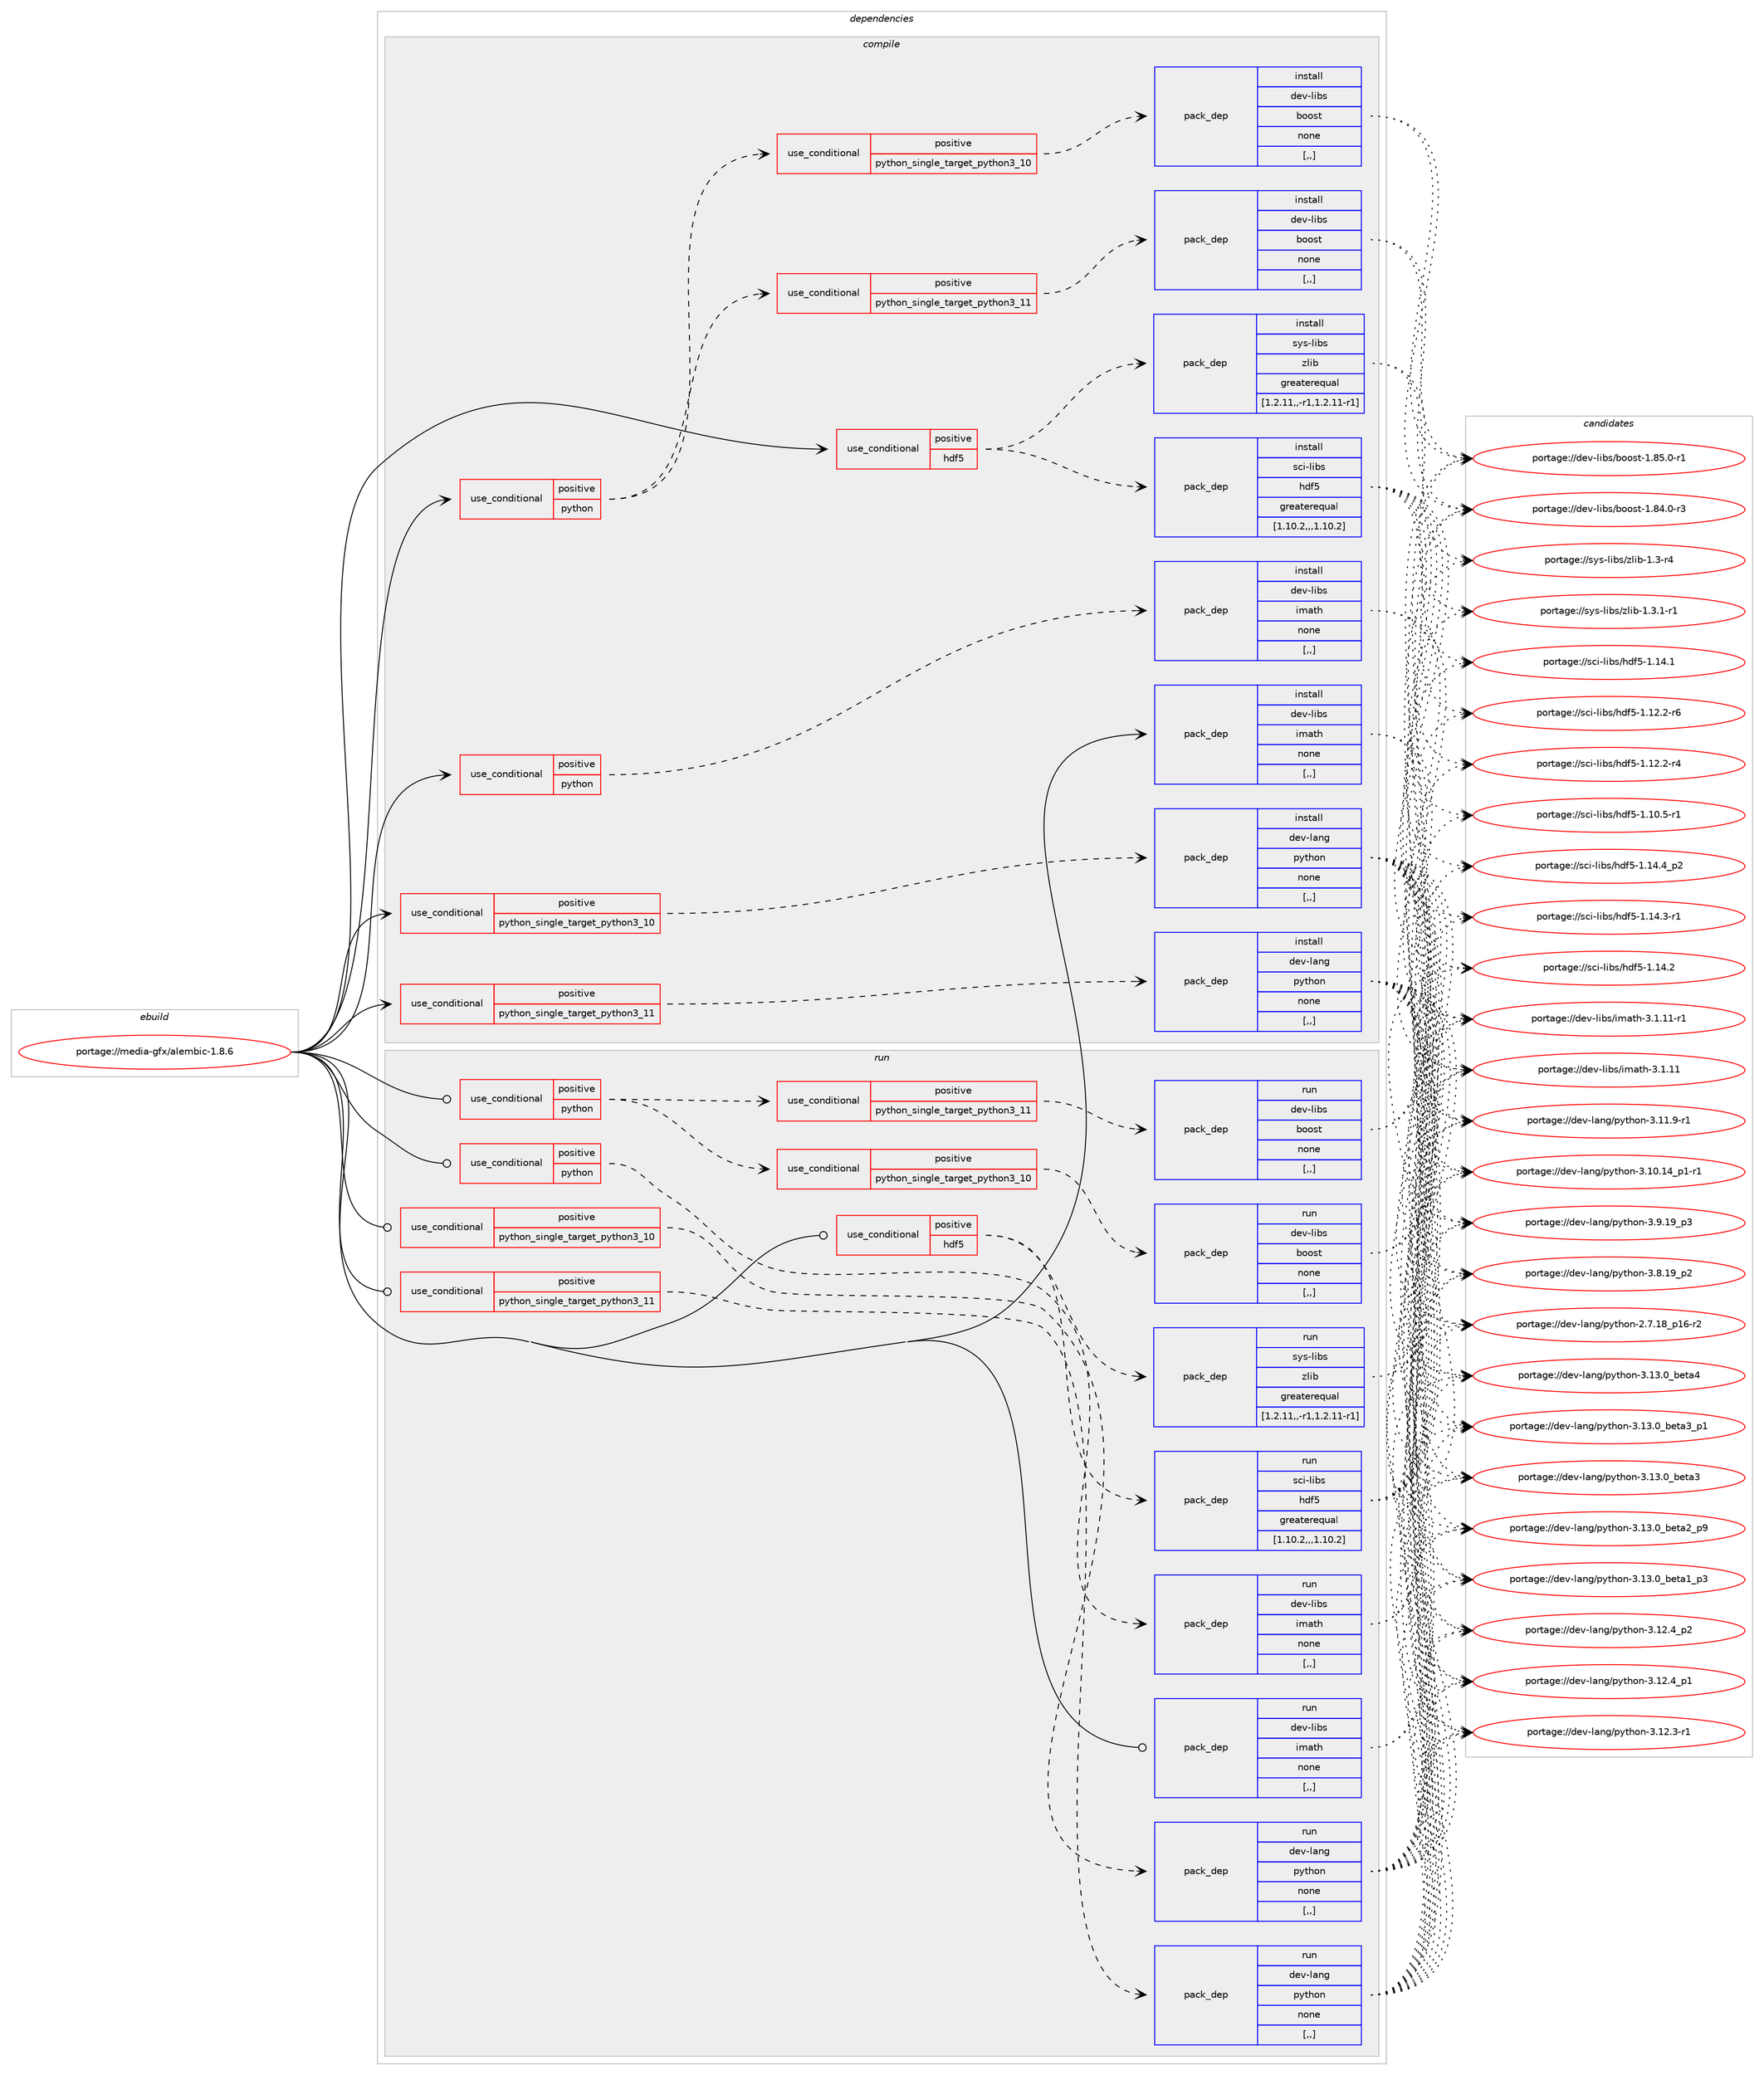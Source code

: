digraph prolog {

# *************
# Graph options
# *************

newrank=true;
concentrate=true;
compound=true;
graph [rankdir=LR,fontname=Helvetica,fontsize=10,ranksep=1.5];#, ranksep=2.5, nodesep=0.2];
edge  [arrowhead=vee];
node  [fontname=Helvetica,fontsize=10];

# **********
# The ebuild
# **********

subgraph cluster_leftcol {
color=gray;
label=<<i>ebuild</i>>;
id [label="portage://media-gfx/alembic-1.8.6", color=red, width=4, href="../media-gfx/alembic-1.8.6.svg"];
}

# ****************
# The dependencies
# ****************

subgraph cluster_midcol {
color=gray;
label=<<i>dependencies</i>>;
subgraph cluster_compile {
fillcolor="#eeeeee";
style=filled;
label=<<i>compile</i>>;
subgraph cond71194 {
dependency283557 [label=<<TABLE BORDER="0" CELLBORDER="1" CELLSPACING="0" CELLPADDING="4"><TR><TD ROWSPAN="3" CELLPADDING="10">use_conditional</TD></TR><TR><TD>positive</TD></TR><TR><TD>hdf5</TD></TR></TABLE>>, shape=none, color=red];
subgraph pack210047 {
dependency283558 [label=<<TABLE BORDER="0" CELLBORDER="1" CELLSPACING="0" CELLPADDING="4" WIDTH="220"><TR><TD ROWSPAN="6" CELLPADDING="30">pack_dep</TD></TR><TR><TD WIDTH="110">install</TD></TR><TR><TD>sci-libs</TD></TR><TR><TD>hdf5</TD></TR><TR><TD>greaterequal</TD></TR><TR><TD>[1.10.2,,,1.10.2]</TD></TR></TABLE>>, shape=none, color=blue];
}
dependency283557:e -> dependency283558:w [weight=20,style="dashed",arrowhead="vee"];
subgraph pack210048 {
dependency283559 [label=<<TABLE BORDER="0" CELLBORDER="1" CELLSPACING="0" CELLPADDING="4" WIDTH="220"><TR><TD ROWSPAN="6" CELLPADDING="30">pack_dep</TD></TR><TR><TD WIDTH="110">install</TD></TR><TR><TD>sys-libs</TD></TR><TR><TD>zlib</TD></TR><TR><TD>greaterequal</TD></TR><TR><TD>[1.2.11,,-r1,1.2.11-r1]</TD></TR></TABLE>>, shape=none, color=blue];
}
dependency283557:e -> dependency283559:w [weight=20,style="dashed",arrowhead="vee"];
}
id:e -> dependency283557:w [weight=20,style="solid",arrowhead="vee"];
subgraph cond71195 {
dependency283560 [label=<<TABLE BORDER="0" CELLBORDER="1" CELLSPACING="0" CELLPADDING="4"><TR><TD ROWSPAN="3" CELLPADDING="10">use_conditional</TD></TR><TR><TD>positive</TD></TR><TR><TD>python</TD></TR></TABLE>>, shape=none, color=red];
subgraph cond71196 {
dependency283561 [label=<<TABLE BORDER="0" CELLBORDER="1" CELLSPACING="0" CELLPADDING="4"><TR><TD ROWSPAN="3" CELLPADDING="10">use_conditional</TD></TR><TR><TD>positive</TD></TR><TR><TD>python_single_target_python3_10</TD></TR></TABLE>>, shape=none, color=red];
subgraph pack210049 {
dependency283562 [label=<<TABLE BORDER="0" CELLBORDER="1" CELLSPACING="0" CELLPADDING="4" WIDTH="220"><TR><TD ROWSPAN="6" CELLPADDING="30">pack_dep</TD></TR><TR><TD WIDTH="110">install</TD></TR><TR><TD>dev-libs</TD></TR><TR><TD>boost</TD></TR><TR><TD>none</TD></TR><TR><TD>[,,]</TD></TR></TABLE>>, shape=none, color=blue];
}
dependency283561:e -> dependency283562:w [weight=20,style="dashed",arrowhead="vee"];
}
dependency283560:e -> dependency283561:w [weight=20,style="dashed",arrowhead="vee"];
subgraph cond71197 {
dependency283563 [label=<<TABLE BORDER="0" CELLBORDER="1" CELLSPACING="0" CELLPADDING="4"><TR><TD ROWSPAN="3" CELLPADDING="10">use_conditional</TD></TR><TR><TD>positive</TD></TR><TR><TD>python_single_target_python3_11</TD></TR></TABLE>>, shape=none, color=red];
subgraph pack210050 {
dependency283564 [label=<<TABLE BORDER="0" CELLBORDER="1" CELLSPACING="0" CELLPADDING="4" WIDTH="220"><TR><TD ROWSPAN="6" CELLPADDING="30">pack_dep</TD></TR><TR><TD WIDTH="110">install</TD></TR><TR><TD>dev-libs</TD></TR><TR><TD>boost</TD></TR><TR><TD>none</TD></TR><TR><TD>[,,]</TD></TR></TABLE>>, shape=none, color=blue];
}
dependency283563:e -> dependency283564:w [weight=20,style="dashed",arrowhead="vee"];
}
dependency283560:e -> dependency283563:w [weight=20,style="dashed",arrowhead="vee"];
}
id:e -> dependency283560:w [weight=20,style="solid",arrowhead="vee"];
subgraph cond71198 {
dependency283565 [label=<<TABLE BORDER="0" CELLBORDER="1" CELLSPACING="0" CELLPADDING="4"><TR><TD ROWSPAN="3" CELLPADDING="10">use_conditional</TD></TR><TR><TD>positive</TD></TR><TR><TD>python</TD></TR></TABLE>>, shape=none, color=red];
subgraph pack210051 {
dependency283566 [label=<<TABLE BORDER="0" CELLBORDER="1" CELLSPACING="0" CELLPADDING="4" WIDTH="220"><TR><TD ROWSPAN="6" CELLPADDING="30">pack_dep</TD></TR><TR><TD WIDTH="110">install</TD></TR><TR><TD>dev-libs</TD></TR><TR><TD>imath</TD></TR><TR><TD>none</TD></TR><TR><TD>[,,]</TD></TR></TABLE>>, shape=none, color=blue];
}
dependency283565:e -> dependency283566:w [weight=20,style="dashed",arrowhead="vee"];
}
id:e -> dependency283565:w [weight=20,style="solid",arrowhead="vee"];
subgraph cond71199 {
dependency283567 [label=<<TABLE BORDER="0" CELLBORDER="1" CELLSPACING="0" CELLPADDING="4"><TR><TD ROWSPAN="3" CELLPADDING="10">use_conditional</TD></TR><TR><TD>positive</TD></TR><TR><TD>python_single_target_python3_10</TD></TR></TABLE>>, shape=none, color=red];
subgraph pack210052 {
dependency283568 [label=<<TABLE BORDER="0" CELLBORDER="1" CELLSPACING="0" CELLPADDING="4" WIDTH="220"><TR><TD ROWSPAN="6" CELLPADDING="30">pack_dep</TD></TR><TR><TD WIDTH="110">install</TD></TR><TR><TD>dev-lang</TD></TR><TR><TD>python</TD></TR><TR><TD>none</TD></TR><TR><TD>[,,]</TD></TR></TABLE>>, shape=none, color=blue];
}
dependency283567:e -> dependency283568:w [weight=20,style="dashed",arrowhead="vee"];
}
id:e -> dependency283567:w [weight=20,style="solid",arrowhead="vee"];
subgraph cond71200 {
dependency283569 [label=<<TABLE BORDER="0" CELLBORDER="1" CELLSPACING="0" CELLPADDING="4"><TR><TD ROWSPAN="3" CELLPADDING="10">use_conditional</TD></TR><TR><TD>positive</TD></TR><TR><TD>python_single_target_python3_11</TD></TR></TABLE>>, shape=none, color=red];
subgraph pack210053 {
dependency283570 [label=<<TABLE BORDER="0" CELLBORDER="1" CELLSPACING="0" CELLPADDING="4" WIDTH="220"><TR><TD ROWSPAN="6" CELLPADDING="30">pack_dep</TD></TR><TR><TD WIDTH="110">install</TD></TR><TR><TD>dev-lang</TD></TR><TR><TD>python</TD></TR><TR><TD>none</TD></TR><TR><TD>[,,]</TD></TR></TABLE>>, shape=none, color=blue];
}
dependency283569:e -> dependency283570:w [weight=20,style="dashed",arrowhead="vee"];
}
id:e -> dependency283569:w [weight=20,style="solid",arrowhead="vee"];
subgraph pack210054 {
dependency283571 [label=<<TABLE BORDER="0" CELLBORDER="1" CELLSPACING="0" CELLPADDING="4" WIDTH="220"><TR><TD ROWSPAN="6" CELLPADDING="30">pack_dep</TD></TR><TR><TD WIDTH="110">install</TD></TR><TR><TD>dev-libs</TD></TR><TR><TD>imath</TD></TR><TR><TD>none</TD></TR><TR><TD>[,,]</TD></TR></TABLE>>, shape=none, color=blue];
}
id:e -> dependency283571:w [weight=20,style="solid",arrowhead="vee"];
}
subgraph cluster_compileandrun {
fillcolor="#eeeeee";
style=filled;
label=<<i>compile and run</i>>;
}
subgraph cluster_run {
fillcolor="#eeeeee";
style=filled;
label=<<i>run</i>>;
subgraph cond71201 {
dependency283572 [label=<<TABLE BORDER="0" CELLBORDER="1" CELLSPACING="0" CELLPADDING="4"><TR><TD ROWSPAN="3" CELLPADDING="10">use_conditional</TD></TR><TR><TD>positive</TD></TR><TR><TD>hdf5</TD></TR></TABLE>>, shape=none, color=red];
subgraph pack210055 {
dependency283573 [label=<<TABLE BORDER="0" CELLBORDER="1" CELLSPACING="0" CELLPADDING="4" WIDTH="220"><TR><TD ROWSPAN="6" CELLPADDING="30">pack_dep</TD></TR><TR><TD WIDTH="110">run</TD></TR><TR><TD>sci-libs</TD></TR><TR><TD>hdf5</TD></TR><TR><TD>greaterequal</TD></TR><TR><TD>[1.10.2,,,1.10.2]</TD></TR></TABLE>>, shape=none, color=blue];
}
dependency283572:e -> dependency283573:w [weight=20,style="dashed",arrowhead="vee"];
subgraph pack210056 {
dependency283574 [label=<<TABLE BORDER="0" CELLBORDER="1" CELLSPACING="0" CELLPADDING="4" WIDTH="220"><TR><TD ROWSPAN="6" CELLPADDING="30">pack_dep</TD></TR><TR><TD WIDTH="110">run</TD></TR><TR><TD>sys-libs</TD></TR><TR><TD>zlib</TD></TR><TR><TD>greaterequal</TD></TR><TR><TD>[1.2.11,,-r1,1.2.11-r1]</TD></TR></TABLE>>, shape=none, color=blue];
}
dependency283572:e -> dependency283574:w [weight=20,style="dashed",arrowhead="vee"];
}
id:e -> dependency283572:w [weight=20,style="solid",arrowhead="odot"];
subgraph cond71202 {
dependency283575 [label=<<TABLE BORDER="0" CELLBORDER="1" CELLSPACING="0" CELLPADDING="4"><TR><TD ROWSPAN="3" CELLPADDING="10">use_conditional</TD></TR><TR><TD>positive</TD></TR><TR><TD>python</TD></TR></TABLE>>, shape=none, color=red];
subgraph cond71203 {
dependency283576 [label=<<TABLE BORDER="0" CELLBORDER="1" CELLSPACING="0" CELLPADDING="4"><TR><TD ROWSPAN="3" CELLPADDING="10">use_conditional</TD></TR><TR><TD>positive</TD></TR><TR><TD>python_single_target_python3_10</TD></TR></TABLE>>, shape=none, color=red];
subgraph pack210057 {
dependency283577 [label=<<TABLE BORDER="0" CELLBORDER="1" CELLSPACING="0" CELLPADDING="4" WIDTH="220"><TR><TD ROWSPAN="6" CELLPADDING="30">pack_dep</TD></TR><TR><TD WIDTH="110">run</TD></TR><TR><TD>dev-libs</TD></TR><TR><TD>boost</TD></TR><TR><TD>none</TD></TR><TR><TD>[,,]</TD></TR></TABLE>>, shape=none, color=blue];
}
dependency283576:e -> dependency283577:w [weight=20,style="dashed",arrowhead="vee"];
}
dependency283575:e -> dependency283576:w [weight=20,style="dashed",arrowhead="vee"];
subgraph cond71204 {
dependency283578 [label=<<TABLE BORDER="0" CELLBORDER="1" CELLSPACING="0" CELLPADDING="4"><TR><TD ROWSPAN="3" CELLPADDING="10">use_conditional</TD></TR><TR><TD>positive</TD></TR><TR><TD>python_single_target_python3_11</TD></TR></TABLE>>, shape=none, color=red];
subgraph pack210058 {
dependency283579 [label=<<TABLE BORDER="0" CELLBORDER="1" CELLSPACING="0" CELLPADDING="4" WIDTH="220"><TR><TD ROWSPAN="6" CELLPADDING="30">pack_dep</TD></TR><TR><TD WIDTH="110">run</TD></TR><TR><TD>dev-libs</TD></TR><TR><TD>boost</TD></TR><TR><TD>none</TD></TR><TR><TD>[,,]</TD></TR></TABLE>>, shape=none, color=blue];
}
dependency283578:e -> dependency283579:w [weight=20,style="dashed",arrowhead="vee"];
}
dependency283575:e -> dependency283578:w [weight=20,style="dashed",arrowhead="vee"];
}
id:e -> dependency283575:w [weight=20,style="solid",arrowhead="odot"];
subgraph cond71205 {
dependency283580 [label=<<TABLE BORDER="0" CELLBORDER="1" CELLSPACING="0" CELLPADDING="4"><TR><TD ROWSPAN="3" CELLPADDING="10">use_conditional</TD></TR><TR><TD>positive</TD></TR><TR><TD>python</TD></TR></TABLE>>, shape=none, color=red];
subgraph pack210059 {
dependency283581 [label=<<TABLE BORDER="0" CELLBORDER="1" CELLSPACING="0" CELLPADDING="4" WIDTH="220"><TR><TD ROWSPAN="6" CELLPADDING="30">pack_dep</TD></TR><TR><TD WIDTH="110">run</TD></TR><TR><TD>dev-libs</TD></TR><TR><TD>imath</TD></TR><TR><TD>none</TD></TR><TR><TD>[,,]</TD></TR></TABLE>>, shape=none, color=blue];
}
dependency283580:e -> dependency283581:w [weight=20,style="dashed",arrowhead="vee"];
}
id:e -> dependency283580:w [weight=20,style="solid",arrowhead="odot"];
subgraph cond71206 {
dependency283582 [label=<<TABLE BORDER="0" CELLBORDER="1" CELLSPACING="0" CELLPADDING="4"><TR><TD ROWSPAN="3" CELLPADDING="10">use_conditional</TD></TR><TR><TD>positive</TD></TR><TR><TD>python_single_target_python3_10</TD></TR></TABLE>>, shape=none, color=red];
subgraph pack210060 {
dependency283583 [label=<<TABLE BORDER="0" CELLBORDER="1" CELLSPACING="0" CELLPADDING="4" WIDTH="220"><TR><TD ROWSPAN="6" CELLPADDING="30">pack_dep</TD></TR><TR><TD WIDTH="110">run</TD></TR><TR><TD>dev-lang</TD></TR><TR><TD>python</TD></TR><TR><TD>none</TD></TR><TR><TD>[,,]</TD></TR></TABLE>>, shape=none, color=blue];
}
dependency283582:e -> dependency283583:w [weight=20,style="dashed",arrowhead="vee"];
}
id:e -> dependency283582:w [weight=20,style="solid",arrowhead="odot"];
subgraph cond71207 {
dependency283584 [label=<<TABLE BORDER="0" CELLBORDER="1" CELLSPACING="0" CELLPADDING="4"><TR><TD ROWSPAN="3" CELLPADDING="10">use_conditional</TD></TR><TR><TD>positive</TD></TR><TR><TD>python_single_target_python3_11</TD></TR></TABLE>>, shape=none, color=red];
subgraph pack210061 {
dependency283585 [label=<<TABLE BORDER="0" CELLBORDER="1" CELLSPACING="0" CELLPADDING="4" WIDTH="220"><TR><TD ROWSPAN="6" CELLPADDING="30">pack_dep</TD></TR><TR><TD WIDTH="110">run</TD></TR><TR><TD>dev-lang</TD></TR><TR><TD>python</TD></TR><TR><TD>none</TD></TR><TR><TD>[,,]</TD></TR></TABLE>>, shape=none, color=blue];
}
dependency283584:e -> dependency283585:w [weight=20,style="dashed",arrowhead="vee"];
}
id:e -> dependency283584:w [weight=20,style="solid",arrowhead="odot"];
subgraph pack210062 {
dependency283586 [label=<<TABLE BORDER="0" CELLBORDER="1" CELLSPACING="0" CELLPADDING="4" WIDTH="220"><TR><TD ROWSPAN="6" CELLPADDING="30">pack_dep</TD></TR><TR><TD WIDTH="110">run</TD></TR><TR><TD>dev-libs</TD></TR><TR><TD>imath</TD></TR><TR><TD>none</TD></TR><TR><TD>[,,]</TD></TR></TABLE>>, shape=none, color=blue];
}
id:e -> dependency283586:w [weight=20,style="solid",arrowhead="odot"];
}
}

# **************
# The candidates
# **************

subgraph cluster_choices {
rank=same;
color=gray;
label=<<i>candidates</i>>;

subgraph choice210047 {
color=black;
nodesep=1;
choice1159910545108105981154710410010253454946495246529511250 [label="portage://sci-libs/hdf5-1.14.4_p2", color=red, width=4,href="../sci-libs/hdf5-1.14.4_p2.svg"];
choice1159910545108105981154710410010253454946495246514511449 [label="portage://sci-libs/hdf5-1.14.3-r1", color=red, width=4,href="../sci-libs/hdf5-1.14.3-r1.svg"];
choice115991054510810598115471041001025345494649524650 [label="portage://sci-libs/hdf5-1.14.2", color=red, width=4,href="../sci-libs/hdf5-1.14.2.svg"];
choice115991054510810598115471041001025345494649524649 [label="portage://sci-libs/hdf5-1.14.1", color=red, width=4,href="../sci-libs/hdf5-1.14.1.svg"];
choice1159910545108105981154710410010253454946495046504511454 [label="portage://sci-libs/hdf5-1.12.2-r6", color=red, width=4,href="../sci-libs/hdf5-1.12.2-r6.svg"];
choice1159910545108105981154710410010253454946495046504511452 [label="portage://sci-libs/hdf5-1.12.2-r4", color=red, width=4,href="../sci-libs/hdf5-1.12.2-r4.svg"];
choice1159910545108105981154710410010253454946494846534511449 [label="portage://sci-libs/hdf5-1.10.5-r1", color=red, width=4,href="../sci-libs/hdf5-1.10.5-r1.svg"];
dependency283558:e -> choice1159910545108105981154710410010253454946495246529511250:w [style=dotted,weight="100"];
dependency283558:e -> choice1159910545108105981154710410010253454946495246514511449:w [style=dotted,weight="100"];
dependency283558:e -> choice115991054510810598115471041001025345494649524650:w [style=dotted,weight="100"];
dependency283558:e -> choice115991054510810598115471041001025345494649524649:w [style=dotted,weight="100"];
dependency283558:e -> choice1159910545108105981154710410010253454946495046504511454:w [style=dotted,weight="100"];
dependency283558:e -> choice1159910545108105981154710410010253454946495046504511452:w [style=dotted,weight="100"];
dependency283558:e -> choice1159910545108105981154710410010253454946494846534511449:w [style=dotted,weight="100"];
}
subgraph choice210048 {
color=black;
nodesep=1;
choice115121115451081059811547122108105984549465146494511449 [label="portage://sys-libs/zlib-1.3.1-r1", color=red, width=4,href="../sys-libs/zlib-1.3.1-r1.svg"];
choice11512111545108105981154712210810598454946514511452 [label="portage://sys-libs/zlib-1.3-r4", color=red, width=4,href="../sys-libs/zlib-1.3-r4.svg"];
dependency283559:e -> choice115121115451081059811547122108105984549465146494511449:w [style=dotted,weight="100"];
dependency283559:e -> choice11512111545108105981154712210810598454946514511452:w [style=dotted,weight="100"];
}
subgraph choice210049 {
color=black;
nodesep=1;
choice10010111845108105981154798111111115116454946565346484511449 [label="portage://dev-libs/boost-1.85.0-r1", color=red, width=4,href="../dev-libs/boost-1.85.0-r1.svg"];
choice10010111845108105981154798111111115116454946565246484511451 [label="portage://dev-libs/boost-1.84.0-r3", color=red, width=4,href="../dev-libs/boost-1.84.0-r3.svg"];
dependency283562:e -> choice10010111845108105981154798111111115116454946565346484511449:w [style=dotted,weight="100"];
dependency283562:e -> choice10010111845108105981154798111111115116454946565246484511451:w [style=dotted,weight="100"];
}
subgraph choice210050 {
color=black;
nodesep=1;
choice10010111845108105981154798111111115116454946565346484511449 [label="portage://dev-libs/boost-1.85.0-r1", color=red, width=4,href="../dev-libs/boost-1.85.0-r1.svg"];
choice10010111845108105981154798111111115116454946565246484511451 [label="portage://dev-libs/boost-1.84.0-r3", color=red, width=4,href="../dev-libs/boost-1.84.0-r3.svg"];
dependency283564:e -> choice10010111845108105981154798111111115116454946565346484511449:w [style=dotted,weight="100"];
dependency283564:e -> choice10010111845108105981154798111111115116454946565246484511451:w [style=dotted,weight="100"];
}
subgraph choice210051 {
color=black;
nodesep=1;
choice10010111845108105981154710510997116104455146494649494511449 [label="portage://dev-libs/imath-3.1.11-r1", color=red, width=4,href="../dev-libs/imath-3.1.11-r1.svg"];
choice1001011184510810598115471051099711610445514649464949 [label="portage://dev-libs/imath-3.1.11", color=red, width=4,href="../dev-libs/imath-3.1.11.svg"];
dependency283566:e -> choice10010111845108105981154710510997116104455146494649494511449:w [style=dotted,weight="100"];
dependency283566:e -> choice1001011184510810598115471051099711610445514649464949:w [style=dotted,weight="100"];
}
subgraph choice210052 {
color=black;
nodesep=1;
choice1001011184510897110103471121211161041111104551464951464895981011169752 [label="portage://dev-lang/python-3.13.0_beta4", color=red, width=4,href="../dev-lang/python-3.13.0_beta4.svg"];
choice10010111845108971101034711212111610411111045514649514648959810111697519511249 [label="portage://dev-lang/python-3.13.0_beta3_p1", color=red, width=4,href="../dev-lang/python-3.13.0_beta3_p1.svg"];
choice1001011184510897110103471121211161041111104551464951464895981011169751 [label="portage://dev-lang/python-3.13.0_beta3", color=red, width=4,href="../dev-lang/python-3.13.0_beta3.svg"];
choice10010111845108971101034711212111610411111045514649514648959810111697509511257 [label="portage://dev-lang/python-3.13.0_beta2_p9", color=red, width=4,href="../dev-lang/python-3.13.0_beta2_p9.svg"];
choice10010111845108971101034711212111610411111045514649514648959810111697499511251 [label="portage://dev-lang/python-3.13.0_beta1_p3", color=red, width=4,href="../dev-lang/python-3.13.0_beta1_p3.svg"];
choice100101118451089711010347112121116104111110455146495046529511250 [label="portage://dev-lang/python-3.12.4_p2", color=red, width=4,href="../dev-lang/python-3.12.4_p2.svg"];
choice100101118451089711010347112121116104111110455146495046529511249 [label="portage://dev-lang/python-3.12.4_p1", color=red, width=4,href="../dev-lang/python-3.12.4_p1.svg"];
choice100101118451089711010347112121116104111110455146495046514511449 [label="portage://dev-lang/python-3.12.3-r1", color=red, width=4,href="../dev-lang/python-3.12.3-r1.svg"];
choice100101118451089711010347112121116104111110455146494946574511449 [label="portage://dev-lang/python-3.11.9-r1", color=red, width=4,href="../dev-lang/python-3.11.9-r1.svg"];
choice100101118451089711010347112121116104111110455146494846495295112494511449 [label="portage://dev-lang/python-3.10.14_p1-r1", color=red, width=4,href="../dev-lang/python-3.10.14_p1-r1.svg"];
choice100101118451089711010347112121116104111110455146574649579511251 [label="portage://dev-lang/python-3.9.19_p3", color=red, width=4,href="../dev-lang/python-3.9.19_p3.svg"];
choice100101118451089711010347112121116104111110455146564649579511250 [label="portage://dev-lang/python-3.8.19_p2", color=red, width=4,href="../dev-lang/python-3.8.19_p2.svg"];
choice100101118451089711010347112121116104111110455046554649569511249544511450 [label="portage://dev-lang/python-2.7.18_p16-r2", color=red, width=4,href="../dev-lang/python-2.7.18_p16-r2.svg"];
dependency283568:e -> choice1001011184510897110103471121211161041111104551464951464895981011169752:w [style=dotted,weight="100"];
dependency283568:e -> choice10010111845108971101034711212111610411111045514649514648959810111697519511249:w [style=dotted,weight="100"];
dependency283568:e -> choice1001011184510897110103471121211161041111104551464951464895981011169751:w [style=dotted,weight="100"];
dependency283568:e -> choice10010111845108971101034711212111610411111045514649514648959810111697509511257:w [style=dotted,weight="100"];
dependency283568:e -> choice10010111845108971101034711212111610411111045514649514648959810111697499511251:w [style=dotted,weight="100"];
dependency283568:e -> choice100101118451089711010347112121116104111110455146495046529511250:w [style=dotted,weight="100"];
dependency283568:e -> choice100101118451089711010347112121116104111110455146495046529511249:w [style=dotted,weight="100"];
dependency283568:e -> choice100101118451089711010347112121116104111110455146495046514511449:w [style=dotted,weight="100"];
dependency283568:e -> choice100101118451089711010347112121116104111110455146494946574511449:w [style=dotted,weight="100"];
dependency283568:e -> choice100101118451089711010347112121116104111110455146494846495295112494511449:w [style=dotted,weight="100"];
dependency283568:e -> choice100101118451089711010347112121116104111110455146574649579511251:w [style=dotted,weight="100"];
dependency283568:e -> choice100101118451089711010347112121116104111110455146564649579511250:w [style=dotted,weight="100"];
dependency283568:e -> choice100101118451089711010347112121116104111110455046554649569511249544511450:w [style=dotted,weight="100"];
}
subgraph choice210053 {
color=black;
nodesep=1;
choice1001011184510897110103471121211161041111104551464951464895981011169752 [label="portage://dev-lang/python-3.13.0_beta4", color=red, width=4,href="../dev-lang/python-3.13.0_beta4.svg"];
choice10010111845108971101034711212111610411111045514649514648959810111697519511249 [label="portage://dev-lang/python-3.13.0_beta3_p1", color=red, width=4,href="../dev-lang/python-3.13.0_beta3_p1.svg"];
choice1001011184510897110103471121211161041111104551464951464895981011169751 [label="portage://dev-lang/python-3.13.0_beta3", color=red, width=4,href="../dev-lang/python-3.13.0_beta3.svg"];
choice10010111845108971101034711212111610411111045514649514648959810111697509511257 [label="portage://dev-lang/python-3.13.0_beta2_p9", color=red, width=4,href="../dev-lang/python-3.13.0_beta2_p9.svg"];
choice10010111845108971101034711212111610411111045514649514648959810111697499511251 [label="portage://dev-lang/python-3.13.0_beta1_p3", color=red, width=4,href="../dev-lang/python-3.13.0_beta1_p3.svg"];
choice100101118451089711010347112121116104111110455146495046529511250 [label="portage://dev-lang/python-3.12.4_p2", color=red, width=4,href="../dev-lang/python-3.12.4_p2.svg"];
choice100101118451089711010347112121116104111110455146495046529511249 [label="portage://dev-lang/python-3.12.4_p1", color=red, width=4,href="../dev-lang/python-3.12.4_p1.svg"];
choice100101118451089711010347112121116104111110455146495046514511449 [label="portage://dev-lang/python-3.12.3-r1", color=red, width=4,href="../dev-lang/python-3.12.3-r1.svg"];
choice100101118451089711010347112121116104111110455146494946574511449 [label="portage://dev-lang/python-3.11.9-r1", color=red, width=4,href="../dev-lang/python-3.11.9-r1.svg"];
choice100101118451089711010347112121116104111110455146494846495295112494511449 [label="portage://dev-lang/python-3.10.14_p1-r1", color=red, width=4,href="../dev-lang/python-3.10.14_p1-r1.svg"];
choice100101118451089711010347112121116104111110455146574649579511251 [label="portage://dev-lang/python-3.9.19_p3", color=red, width=4,href="../dev-lang/python-3.9.19_p3.svg"];
choice100101118451089711010347112121116104111110455146564649579511250 [label="portage://dev-lang/python-3.8.19_p2", color=red, width=4,href="../dev-lang/python-3.8.19_p2.svg"];
choice100101118451089711010347112121116104111110455046554649569511249544511450 [label="portage://dev-lang/python-2.7.18_p16-r2", color=red, width=4,href="../dev-lang/python-2.7.18_p16-r2.svg"];
dependency283570:e -> choice1001011184510897110103471121211161041111104551464951464895981011169752:w [style=dotted,weight="100"];
dependency283570:e -> choice10010111845108971101034711212111610411111045514649514648959810111697519511249:w [style=dotted,weight="100"];
dependency283570:e -> choice1001011184510897110103471121211161041111104551464951464895981011169751:w [style=dotted,weight="100"];
dependency283570:e -> choice10010111845108971101034711212111610411111045514649514648959810111697509511257:w [style=dotted,weight="100"];
dependency283570:e -> choice10010111845108971101034711212111610411111045514649514648959810111697499511251:w [style=dotted,weight="100"];
dependency283570:e -> choice100101118451089711010347112121116104111110455146495046529511250:w [style=dotted,weight="100"];
dependency283570:e -> choice100101118451089711010347112121116104111110455146495046529511249:w [style=dotted,weight="100"];
dependency283570:e -> choice100101118451089711010347112121116104111110455146495046514511449:w [style=dotted,weight="100"];
dependency283570:e -> choice100101118451089711010347112121116104111110455146494946574511449:w [style=dotted,weight="100"];
dependency283570:e -> choice100101118451089711010347112121116104111110455146494846495295112494511449:w [style=dotted,weight="100"];
dependency283570:e -> choice100101118451089711010347112121116104111110455146574649579511251:w [style=dotted,weight="100"];
dependency283570:e -> choice100101118451089711010347112121116104111110455146564649579511250:w [style=dotted,weight="100"];
dependency283570:e -> choice100101118451089711010347112121116104111110455046554649569511249544511450:w [style=dotted,weight="100"];
}
subgraph choice210054 {
color=black;
nodesep=1;
choice10010111845108105981154710510997116104455146494649494511449 [label="portage://dev-libs/imath-3.1.11-r1", color=red, width=4,href="../dev-libs/imath-3.1.11-r1.svg"];
choice1001011184510810598115471051099711610445514649464949 [label="portage://dev-libs/imath-3.1.11", color=red, width=4,href="../dev-libs/imath-3.1.11.svg"];
dependency283571:e -> choice10010111845108105981154710510997116104455146494649494511449:w [style=dotted,weight="100"];
dependency283571:e -> choice1001011184510810598115471051099711610445514649464949:w [style=dotted,weight="100"];
}
subgraph choice210055 {
color=black;
nodesep=1;
choice1159910545108105981154710410010253454946495246529511250 [label="portage://sci-libs/hdf5-1.14.4_p2", color=red, width=4,href="../sci-libs/hdf5-1.14.4_p2.svg"];
choice1159910545108105981154710410010253454946495246514511449 [label="portage://sci-libs/hdf5-1.14.3-r1", color=red, width=4,href="../sci-libs/hdf5-1.14.3-r1.svg"];
choice115991054510810598115471041001025345494649524650 [label="portage://sci-libs/hdf5-1.14.2", color=red, width=4,href="../sci-libs/hdf5-1.14.2.svg"];
choice115991054510810598115471041001025345494649524649 [label="portage://sci-libs/hdf5-1.14.1", color=red, width=4,href="../sci-libs/hdf5-1.14.1.svg"];
choice1159910545108105981154710410010253454946495046504511454 [label="portage://sci-libs/hdf5-1.12.2-r6", color=red, width=4,href="../sci-libs/hdf5-1.12.2-r6.svg"];
choice1159910545108105981154710410010253454946495046504511452 [label="portage://sci-libs/hdf5-1.12.2-r4", color=red, width=4,href="../sci-libs/hdf5-1.12.2-r4.svg"];
choice1159910545108105981154710410010253454946494846534511449 [label="portage://sci-libs/hdf5-1.10.5-r1", color=red, width=4,href="../sci-libs/hdf5-1.10.5-r1.svg"];
dependency283573:e -> choice1159910545108105981154710410010253454946495246529511250:w [style=dotted,weight="100"];
dependency283573:e -> choice1159910545108105981154710410010253454946495246514511449:w [style=dotted,weight="100"];
dependency283573:e -> choice115991054510810598115471041001025345494649524650:w [style=dotted,weight="100"];
dependency283573:e -> choice115991054510810598115471041001025345494649524649:w [style=dotted,weight="100"];
dependency283573:e -> choice1159910545108105981154710410010253454946495046504511454:w [style=dotted,weight="100"];
dependency283573:e -> choice1159910545108105981154710410010253454946495046504511452:w [style=dotted,weight="100"];
dependency283573:e -> choice1159910545108105981154710410010253454946494846534511449:w [style=dotted,weight="100"];
}
subgraph choice210056 {
color=black;
nodesep=1;
choice115121115451081059811547122108105984549465146494511449 [label="portage://sys-libs/zlib-1.3.1-r1", color=red, width=4,href="../sys-libs/zlib-1.3.1-r1.svg"];
choice11512111545108105981154712210810598454946514511452 [label="portage://sys-libs/zlib-1.3-r4", color=red, width=4,href="../sys-libs/zlib-1.3-r4.svg"];
dependency283574:e -> choice115121115451081059811547122108105984549465146494511449:w [style=dotted,weight="100"];
dependency283574:e -> choice11512111545108105981154712210810598454946514511452:w [style=dotted,weight="100"];
}
subgraph choice210057 {
color=black;
nodesep=1;
choice10010111845108105981154798111111115116454946565346484511449 [label="portage://dev-libs/boost-1.85.0-r1", color=red, width=4,href="../dev-libs/boost-1.85.0-r1.svg"];
choice10010111845108105981154798111111115116454946565246484511451 [label="portage://dev-libs/boost-1.84.0-r3", color=red, width=4,href="../dev-libs/boost-1.84.0-r3.svg"];
dependency283577:e -> choice10010111845108105981154798111111115116454946565346484511449:w [style=dotted,weight="100"];
dependency283577:e -> choice10010111845108105981154798111111115116454946565246484511451:w [style=dotted,weight="100"];
}
subgraph choice210058 {
color=black;
nodesep=1;
choice10010111845108105981154798111111115116454946565346484511449 [label="portage://dev-libs/boost-1.85.0-r1", color=red, width=4,href="../dev-libs/boost-1.85.0-r1.svg"];
choice10010111845108105981154798111111115116454946565246484511451 [label="portage://dev-libs/boost-1.84.0-r3", color=red, width=4,href="../dev-libs/boost-1.84.0-r3.svg"];
dependency283579:e -> choice10010111845108105981154798111111115116454946565346484511449:w [style=dotted,weight="100"];
dependency283579:e -> choice10010111845108105981154798111111115116454946565246484511451:w [style=dotted,weight="100"];
}
subgraph choice210059 {
color=black;
nodesep=1;
choice10010111845108105981154710510997116104455146494649494511449 [label="portage://dev-libs/imath-3.1.11-r1", color=red, width=4,href="../dev-libs/imath-3.1.11-r1.svg"];
choice1001011184510810598115471051099711610445514649464949 [label="portage://dev-libs/imath-3.1.11", color=red, width=4,href="../dev-libs/imath-3.1.11.svg"];
dependency283581:e -> choice10010111845108105981154710510997116104455146494649494511449:w [style=dotted,weight="100"];
dependency283581:e -> choice1001011184510810598115471051099711610445514649464949:w [style=dotted,weight="100"];
}
subgraph choice210060 {
color=black;
nodesep=1;
choice1001011184510897110103471121211161041111104551464951464895981011169752 [label="portage://dev-lang/python-3.13.0_beta4", color=red, width=4,href="../dev-lang/python-3.13.0_beta4.svg"];
choice10010111845108971101034711212111610411111045514649514648959810111697519511249 [label="portage://dev-lang/python-3.13.0_beta3_p1", color=red, width=4,href="../dev-lang/python-3.13.0_beta3_p1.svg"];
choice1001011184510897110103471121211161041111104551464951464895981011169751 [label="portage://dev-lang/python-3.13.0_beta3", color=red, width=4,href="../dev-lang/python-3.13.0_beta3.svg"];
choice10010111845108971101034711212111610411111045514649514648959810111697509511257 [label="portage://dev-lang/python-3.13.0_beta2_p9", color=red, width=4,href="../dev-lang/python-3.13.0_beta2_p9.svg"];
choice10010111845108971101034711212111610411111045514649514648959810111697499511251 [label="portage://dev-lang/python-3.13.0_beta1_p3", color=red, width=4,href="../dev-lang/python-3.13.0_beta1_p3.svg"];
choice100101118451089711010347112121116104111110455146495046529511250 [label="portage://dev-lang/python-3.12.4_p2", color=red, width=4,href="../dev-lang/python-3.12.4_p2.svg"];
choice100101118451089711010347112121116104111110455146495046529511249 [label="portage://dev-lang/python-3.12.4_p1", color=red, width=4,href="../dev-lang/python-3.12.4_p1.svg"];
choice100101118451089711010347112121116104111110455146495046514511449 [label="portage://dev-lang/python-3.12.3-r1", color=red, width=4,href="../dev-lang/python-3.12.3-r1.svg"];
choice100101118451089711010347112121116104111110455146494946574511449 [label="portage://dev-lang/python-3.11.9-r1", color=red, width=4,href="../dev-lang/python-3.11.9-r1.svg"];
choice100101118451089711010347112121116104111110455146494846495295112494511449 [label="portage://dev-lang/python-3.10.14_p1-r1", color=red, width=4,href="../dev-lang/python-3.10.14_p1-r1.svg"];
choice100101118451089711010347112121116104111110455146574649579511251 [label="portage://dev-lang/python-3.9.19_p3", color=red, width=4,href="../dev-lang/python-3.9.19_p3.svg"];
choice100101118451089711010347112121116104111110455146564649579511250 [label="portage://dev-lang/python-3.8.19_p2", color=red, width=4,href="../dev-lang/python-3.8.19_p2.svg"];
choice100101118451089711010347112121116104111110455046554649569511249544511450 [label="portage://dev-lang/python-2.7.18_p16-r2", color=red, width=4,href="../dev-lang/python-2.7.18_p16-r2.svg"];
dependency283583:e -> choice1001011184510897110103471121211161041111104551464951464895981011169752:w [style=dotted,weight="100"];
dependency283583:e -> choice10010111845108971101034711212111610411111045514649514648959810111697519511249:w [style=dotted,weight="100"];
dependency283583:e -> choice1001011184510897110103471121211161041111104551464951464895981011169751:w [style=dotted,weight="100"];
dependency283583:e -> choice10010111845108971101034711212111610411111045514649514648959810111697509511257:w [style=dotted,weight="100"];
dependency283583:e -> choice10010111845108971101034711212111610411111045514649514648959810111697499511251:w [style=dotted,weight="100"];
dependency283583:e -> choice100101118451089711010347112121116104111110455146495046529511250:w [style=dotted,weight="100"];
dependency283583:e -> choice100101118451089711010347112121116104111110455146495046529511249:w [style=dotted,weight="100"];
dependency283583:e -> choice100101118451089711010347112121116104111110455146495046514511449:w [style=dotted,weight="100"];
dependency283583:e -> choice100101118451089711010347112121116104111110455146494946574511449:w [style=dotted,weight="100"];
dependency283583:e -> choice100101118451089711010347112121116104111110455146494846495295112494511449:w [style=dotted,weight="100"];
dependency283583:e -> choice100101118451089711010347112121116104111110455146574649579511251:w [style=dotted,weight="100"];
dependency283583:e -> choice100101118451089711010347112121116104111110455146564649579511250:w [style=dotted,weight="100"];
dependency283583:e -> choice100101118451089711010347112121116104111110455046554649569511249544511450:w [style=dotted,weight="100"];
}
subgraph choice210061 {
color=black;
nodesep=1;
choice1001011184510897110103471121211161041111104551464951464895981011169752 [label="portage://dev-lang/python-3.13.0_beta4", color=red, width=4,href="../dev-lang/python-3.13.0_beta4.svg"];
choice10010111845108971101034711212111610411111045514649514648959810111697519511249 [label="portage://dev-lang/python-3.13.0_beta3_p1", color=red, width=4,href="../dev-lang/python-3.13.0_beta3_p1.svg"];
choice1001011184510897110103471121211161041111104551464951464895981011169751 [label="portage://dev-lang/python-3.13.0_beta3", color=red, width=4,href="../dev-lang/python-3.13.0_beta3.svg"];
choice10010111845108971101034711212111610411111045514649514648959810111697509511257 [label="portage://dev-lang/python-3.13.0_beta2_p9", color=red, width=4,href="../dev-lang/python-3.13.0_beta2_p9.svg"];
choice10010111845108971101034711212111610411111045514649514648959810111697499511251 [label="portage://dev-lang/python-3.13.0_beta1_p3", color=red, width=4,href="../dev-lang/python-3.13.0_beta1_p3.svg"];
choice100101118451089711010347112121116104111110455146495046529511250 [label="portage://dev-lang/python-3.12.4_p2", color=red, width=4,href="../dev-lang/python-3.12.4_p2.svg"];
choice100101118451089711010347112121116104111110455146495046529511249 [label="portage://dev-lang/python-3.12.4_p1", color=red, width=4,href="../dev-lang/python-3.12.4_p1.svg"];
choice100101118451089711010347112121116104111110455146495046514511449 [label="portage://dev-lang/python-3.12.3-r1", color=red, width=4,href="../dev-lang/python-3.12.3-r1.svg"];
choice100101118451089711010347112121116104111110455146494946574511449 [label="portage://dev-lang/python-3.11.9-r1", color=red, width=4,href="../dev-lang/python-3.11.9-r1.svg"];
choice100101118451089711010347112121116104111110455146494846495295112494511449 [label="portage://dev-lang/python-3.10.14_p1-r1", color=red, width=4,href="../dev-lang/python-3.10.14_p1-r1.svg"];
choice100101118451089711010347112121116104111110455146574649579511251 [label="portage://dev-lang/python-3.9.19_p3", color=red, width=4,href="../dev-lang/python-3.9.19_p3.svg"];
choice100101118451089711010347112121116104111110455146564649579511250 [label="portage://dev-lang/python-3.8.19_p2", color=red, width=4,href="../dev-lang/python-3.8.19_p2.svg"];
choice100101118451089711010347112121116104111110455046554649569511249544511450 [label="portage://dev-lang/python-2.7.18_p16-r2", color=red, width=4,href="../dev-lang/python-2.7.18_p16-r2.svg"];
dependency283585:e -> choice1001011184510897110103471121211161041111104551464951464895981011169752:w [style=dotted,weight="100"];
dependency283585:e -> choice10010111845108971101034711212111610411111045514649514648959810111697519511249:w [style=dotted,weight="100"];
dependency283585:e -> choice1001011184510897110103471121211161041111104551464951464895981011169751:w [style=dotted,weight="100"];
dependency283585:e -> choice10010111845108971101034711212111610411111045514649514648959810111697509511257:w [style=dotted,weight="100"];
dependency283585:e -> choice10010111845108971101034711212111610411111045514649514648959810111697499511251:w [style=dotted,weight="100"];
dependency283585:e -> choice100101118451089711010347112121116104111110455146495046529511250:w [style=dotted,weight="100"];
dependency283585:e -> choice100101118451089711010347112121116104111110455146495046529511249:w [style=dotted,weight="100"];
dependency283585:e -> choice100101118451089711010347112121116104111110455146495046514511449:w [style=dotted,weight="100"];
dependency283585:e -> choice100101118451089711010347112121116104111110455146494946574511449:w [style=dotted,weight="100"];
dependency283585:e -> choice100101118451089711010347112121116104111110455146494846495295112494511449:w [style=dotted,weight="100"];
dependency283585:e -> choice100101118451089711010347112121116104111110455146574649579511251:w [style=dotted,weight="100"];
dependency283585:e -> choice100101118451089711010347112121116104111110455146564649579511250:w [style=dotted,weight="100"];
dependency283585:e -> choice100101118451089711010347112121116104111110455046554649569511249544511450:w [style=dotted,weight="100"];
}
subgraph choice210062 {
color=black;
nodesep=1;
choice10010111845108105981154710510997116104455146494649494511449 [label="portage://dev-libs/imath-3.1.11-r1", color=red, width=4,href="../dev-libs/imath-3.1.11-r1.svg"];
choice1001011184510810598115471051099711610445514649464949 [label="portage://dev-libs/imath-3.1.11", color=red, width=4,href="../dev-libs/imath-3.1.11.svg"];
dependency283586:e -> choice10010111845108105981154710510997116104455146494649494511449:w [style=dotted,weight="100"];
dependency283586:e -> choice1001011184510810598115471051099711610445514649464949:w [style=dotted,weight="100"];
}
}

}
